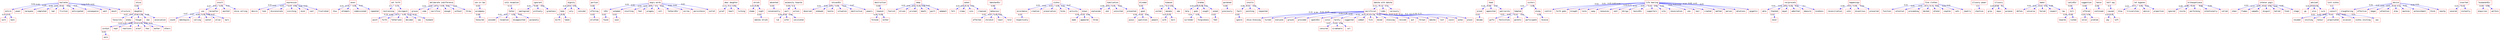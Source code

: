 strict digraph  {
	kailasha	 [color=red,
		fontname=courier,
		shape=box];
	entire	 [color=red,
		fontname=courier,
		shape=box];
	kailasha -> entire	 [color=blue,
		xlabel=0.02];
	power	 [color=red,
		fontname=courier,
		shape=box];
	kailasha -> power	 [color=blue,
		xlabel=0.02];
	narayana	 [color=red,
		fontname=courier,
		shape=box];
	kailasha -> narayana	 [color=blue,
		xlabel=0.09];
	completed	 [color=red,
		fontname=courier,
		shape=box];
	kailasha -> completed	 [color=blue,
		xlabel=0.02];
	had	 [color=red,
		fontname=courier,
		shape=box];
	kailasha -> had	 [color=blue,
		xlabel=0.02];
	friction	 [color=red,
		fontname=courier,
		shape=box];
	kailasha -> friction	 [color=blue,
		xlabel=0.02];
	anticipated	 [color=red,
		fontname=courier,
		shape=box];
	kailasha -> anticipated	 [color=blue,
		xlabel=0.02];
	consequence	 [color=red,
		fontname=courier,
		shape=box];
	kailasha -> consequence	 [color=blue,
		xlabel=0.01];
	went	 [color=red,
		fontname=courier,
		shape=box];
	kailasha -> went	 [color=blue,
		xlabel=0.02];
	mount	 [color=red,
		fontname=courier,
		shape=box];
	kailasha -> mount	 [color=blue,
		xlabel=0.01];
	structure	 [color=red,
		fontname=courier,
		shape=box];
	kailasha -> structure	 [color=blue,
		xlabel=0.02];
	work	 [color=red,
		fontname=courier,
		shape=box];
	entire -> work	 [color=blue,
		xlabel=0.01];
	back	 [color=red,
		fontname=courier,
		shape=box];
	entire -> back	 [color=blue,
		xlabel=0.01];
	shiva	 [color=red,
		fontname=courier,
		shape=box];
	daughter	 [color=red,
		fontname=courier,
		shape=box];
	shiva -> daughter	 [color=blue,
		xlabel=0.04];
	favourite	 [color=red,
		fontname=courier,
		shape=box];
	daughter -> favourite	 [color=blue,
		xlabel=0.07];
	enemy	 [color=red,
		fontname=courier,
		shape=box];
	daughter -> enemy	 [color=blue,
		xlabel=0.07];
	though	 [color=red,
		fontname=courier,
		shape=box];
	daughter -> though	 [color=blue,
		xlabel=0.06];
	due	 [color=red,
		fontname=courier,
		shape=box];
	daughter -> due	 [color=blue,
		xlabel=0.06];
	association	 [color=red,
		fontname=courier,
		shape=box];
	daughter -> association	 [color=blue,
		xlabel=0.08];
	cordial	 [color=red,
		fontname=courier,
		shape=box];
	though -> cordial	 [color=blue,
		xlabel=0.01];
	kept	 [color=red,
		fontname=courier,
		shape=box];
	though -> kept	 [color=blue,
		xlabel=0.01];
	reactions	 [color=red,
		fontname=courier,
		shape=box];
	though -> reactions	 [color=blue,
		xlabel=0.06];
	aloof	 [color=red,
		fontname=courier,
		shape=box];
	though -> aloof	 [color=blue,
		xlabel=0.01];
	fear	 [color=red,
		fontname=courier,
		shape=box];
	though -> fear	 [color=blue,
		xlabel=0.01];
	mother	 [color=red,
		fontname=courier,
		shape=box];
	though -> mother	 [color=blue,
		xlabel=0.02];
	others	 [color=red,
		fontname=courier,
		shape=box];
	though -> others	 [color=blue,
		xlabel=0.01];
	were	 [color=red,
		fontname=courier,
		shape=box];
	cordial -> were	 [color=blue,
		xlabel=0.01];
	insult	 [color=red,
		fontname=courier,
		shape=box];
	use	 [color=red,
		fontname=courier,
		shape=box];
	insult -> use	 [color=blue,
		xlabel=0.07];
	hereafter	 [color=red,
		fontname=courier,
		shape=box];
	insult -> hereafter	 [color=blue,
		xlabel=0.01];
	epithet	 [color=red,
		fontname=courier,
		shape=box];
	insult -> epithet	 [color=blue,
		xlabel=0.01];
	"shiva calling"	 [color=red,
		fontname=courier,
		shape=box];
	insult -> "shiva calling"	 [color=blue,
		xlabel=0.01];
	sound	 [color=red,
		fontname=courier,
		shape=box];
	use -> sound	 [color=blue,
		xlabel=0.07];
	dakshayini	 [color=red,
		fontname=courier,
		shape=box];
	use -> dakshayini	 [color=blue,
		xlabel=0.07];
	calling	 [color=red,
		fontname=courier,
		shape=box];
	use -> calling	 [color=blue,
		xlabel=0.06];
	cannot	 [color=red,
		fontname=courier,
		shape=box];
	use -> cannot	 [color=blue,
		xlabel=0.05];
	allow	 [color=red,
		fontname=courier,
		shape=box];
	use -> allow	 [color=blue,
		xlabel=0.09];
	ears	 [color=red,
		fontname=courier,
		shape=box];
	use -> ears	 [color=blue,
		xlabel=0.07];
	expression	 [color=red,
		fontname=courier,
		shape=box];
	desire	 [color=red,
		fontname=courier,
		shape=box];
	expression -> desire	 [color=blue,
		xlabel=0.01];
	look	 [color=red,
		fontname=courier,
		shape=box];
	expression -> look	 [color=blue,
		xlabel=0.01];
	disconsolate	 [color=red,
		fontname=courier,
		shape=box];
	expression -> disconsolate	 [color=blue,
		xlabel=0.01];
	scorching	 [color=red,
		fontname=courier,
		shape=box];
	expression -> scorching	 [color=blue,
		xlabel=0.07];
	mind	 [color=red,
		fontname=courier,
		shape=box];
	expression -> mind	 [color=blue,
		xlabel=0.01];
	cast	 [color=red,
		fontname=courier,
		shape=box];
	expression -> cast	 [color=blue,
		xlabel=0.01];
	frustrated	 [color=red,
		fontname=courier,
		shape=box];
	expression -> frustrated	 [color=blue,
		xlabel=0.02];
	sever	 [color=red,
		fontname=courier,
		shape=box];
	thus	 [color=red,
		fontname=courier,
		shape=box];
	sever -> thus	 [color=blue,
		xlabel=0.01];
	attempts	 [color=red,
		fontname=courier,
		shape=box];
	sever -> attempts	 [color=blue,
		xlabel=0.18];
	commissioned	 [color=red,
		fontname=courier,
		shape=box];
	sever -> commissioned	 [color=blue,
		xlabel=0.01];
	repeated	 [color=red,
		fontname=courier,
		shape=box];
	sever -> repeated	 [color=blue,
		xlabel=0.01];
	"set forth"	 [color=red,
		fontname=courier,
		shape=box];
	restraining	 [color=red,
		fontname=courier,
		shape=box];
	"set forth" -> restraining	 [color=blue,
		xlabel=0.1];
	disregard	 [color=red,
		fontname=courier,
		shape=box];
	"set forth" -> disregard	 [color=blue,
		xlabel=0.11];
	point	 [color=red,
		fontname=courier,
		shape=box];
	disregard -> point	 [color=blue,
		xlabel=0.14];
	forth	 [color=red,
		fontname=courier,
		shape=box];
	disregard -> forth	 [color=blue,
		xlabel=0.09];
	fatherland	 [color=red,
		fontname=courier,
		shape=box];
	disregard -> fatherland	 [color=blue,
		xlabel=0.15];
	decided	 [color=red,
		fontname=courier,
		shape=box];
	disregard -> decided	 [color=blue,
		xlabel=0.07];
	saw	 [color=red,
		fontname=courier,
		shape=box];
	disregard -> saw	 [color=blue,
		xlabel=0.14];
	husband	 [color=red,
		fontname=courier,
		shape=box];
	disregard -> husband	 [color=blue,
		xlabel=0.16];
	"deliberate indifference"	 [color=red,
		fontname=courier,
		shape=box];
	grouse	 [color=red,
		fontname=courier,
		shape=box];
	"deliberate indifference" -> grouse	 [color=blue,
		xlabel=0.01];
	come	 [color=red,
		fontname=courier,
		shape=box];
	"deliberate indifference" -> come	 [color=blue,
		xlabel=0.01];
	sacrifice	 [color=red,
		fontname=courier,
		shape=box];
	"deliberate indifference" -> sacrifice	 [color=blue,
		xlabel=0.12];
	enough	 [color=red,
		fontname=courier,
		shape=box];
	"deliberate indifference" -> enough	 [color=blue,
		xlabel=0.01];
	without	 [color=red,
		fontname=courier,
		shape=box];
	"deliberate indifference" -> without	 [color=blue,
		xlabel=0.01];
	threw	 [color=red,
		fontname=courier,
		shape=box];
	"deliberate indifference" -> threw	 [color=blue,
		xlabel=0.01];
	"son-in-law"	 [color=red,
		fontname=courier,
		shape=box];
	accompany	 [color=red,
		fontname=courier,
		shape=box];
	"son-in-law" -> accompany	 [color=blue,
		xlabel=0.05];
	honoured	 [color=red,
		fontname=courier,
		shape=box];
	accompany -> honoured	 [color=blue,
		xlabel=0.08];
	"cold reception"	 [color=red,
		fontname=courier,
		shape=box];
	father	 [color=red,
		fontname=courier,
		shape=box];
	"cold reception" -> father	 [color=blue,
		xlabel=0.11];
	avoided	 [color=red,
		fontname=courier,
		shape=box];
	father -> avoided	 [color=blue,
		xlabel=0.01];
	reception	 [color=red,
		fontname=courier,
		shape=box];
	father -> reception	 [color=blue,
		xlabel=0.01];
	disappointed	 [color=red,
		fontname=courier,
		shape=box];
	father -> disappointed	 [color=blue,
		xlabel=0.02];
	purposely	 [color=red,
		fontname=courier,
		shape=box];
	father -> purposely	 [color=blue,
		xlabel=0.01];
	ignorant	 [color=red,
		fontname=courier,
		shape=box];
	apologised	 [color=red,
		fontname=courier,
		shape=box];
	ignorant -> apologised	 [color=blue,
		xlabel=0.01];
	profusely	 [color=red,
		fontname=courier,
		shape=box];
	ignorant -> profusely	 [color=blue,
		xlabel=0.09];
	greatness	 [color=red,
		fontname=courier,
		shape=box];
	ignorant -> greatness	 [color=blue,
		xlabel=0.01];
	dignity	 [color=red,
		fontname=courier,
		shape=box];
	body	 [color=red,
		fontname=courier,
		shape=box];
	dignity -> body	 [color=blue,
		xlabel=0.05];
	wily	 [color=red,
		fontname=courier,
		shape=box];
	dignity -> wily	 [color=blue,
		xlabel=0.01];
	consider	 [color=red,
		fontname=courier,
		shape=box];
	dignity -> consider	 [color=blue,
		xlabel=0.01];
	birth	 [color=red,
		fontname=courier,
		shape=box];
	body -> birth	 [color=blue,
		xlabel=0.1];
	taken	 [color=red,
		fontname=courier,
		shape=box];
	body -> taken	 [color=blue,
		xlabel=0.05];
	portion	 [color=red,
		fontname=courier,
		shape=box];
	offering	 [color=red,
		fontname=courier,
		shape=box];
	portion -> offering	 [color=blue,
		xlabel=0.06];
	allotted	 [color=red,
		fontname=courier,
		shape=box];
	offering -> allotted	 [color=blue,
		xlabel=0.05];
	"angry words"	 [color=red,
		fontname=courier,
		shape=box];
	"'\x93i'"	 [color=red,
		fontname=courier,
		shape=box];
	"angry words" -> "'\x93i'"	 [color=blue,
		xlabel=0.01];
	ashamed	 [color=red,
		fontname=courier,
		shape=box];
	"angry words" -> ashamed	 [color=blue,
		xlabel=0.02];
	insulting	 [color=red,
		fontname=courier,
		shape=box];
	"angry words" -> insulting	 [color=blue,
		xlabel=0.01];
	feel	 [color=red,
		fontname=courier,
		shape=box];
	"angry words" -> feel	 [color=blue,
		xlabel=0.01];
	progeny	 [color=red,
		fontname=courier,
		shape=box];
	"angry words" -> progeny	 [color=blue,
		xlabel=0.01];
	call	 [color=red,
		fontname=courier,
		shape=box];
	"angry words" -> call	 [color=blue,
		xlabel=0.1];
	"'father\x92s'"	 [color=red,
		fontname=courier,
		shape=box];
	"angry words" -> "'father\x92s'"	 [color=blue,
		xlabel=0.01];
	sorrow	 [color=red,
		fontname=courier,
		shape=box];
	"angry words" -> sorrow	 [color=blue,
		xlabel=0.01];
	persistence	 [color=red,
		fontname=courier,
		shape=box];
	"angry words" -> persistence	 [color=blue,
		xlabel=0.01];
	outlet	 [color=red,
		fontname=courier,
		shape=box];
	"angry words" -> outlet	 [color=blue,
		xlabel=0.01];
	found	 [color=red,
		fontname=courier,
		shape=box];
	"'\x93i'" -> found	 [color=blue,
		xlabel=0.01];
	said	 [color=red,
		fontname=courier,
		shape=box];
	ashamed -> said	 [color=blue,
		xlabel=0.01];
	"dear daughter"	 [color=red,
		fontname=courier,
		shape=box];
	grief	 [color=red,
		fontname=courier,
		shape=box];
	"dear daughter" -> grief	 [color=blue,
		xlabel=0.13];
	heart	 [color=red,
		fontname=courier,
		shape=box];
	"dear daughter" -> heart	 [color=blue,
		xlabel=0.1];
	lurking	 [color=red,
		fontname=courier,
		shape=box];
	"dear daughter" -> lurking	 [color=blue,
		xlabel=0.03];
	shrunk	 [color=red,
		fontname=courier,
		shape=box];
	shame	 [color=red,
		fontname=courier,
		shape=box];
	shrunk -> shame	 [color=blue,
		xlabel=0.01];
	sight	 [color=red,
		fontname=courier,
		shape=box];
	shrunk -> sight	 [color=blue,
		xlabel=0.09];
	"daksha shrunk"	 [color=red,
		fontname=courier,
		shape=box];
	sight -> "daksha shrunk"	 [color=blue,
		xlabel=0.03];
	absented	 [color=red,
		fontname=courier,
		shape=box];
	conveniently	 [color=red,
		fontname=courier,
		shape=box];
	absented -> conveniently	 [color=blue,
		xlabel=0.05];
	"animosity towards"	 [color=red,
		fontname=courier,
		shape=box];
	part	 [color=red,
		fontname=courier,
		shape=box];
	"animosity towards" -> part	 [color=blue,
		xlabel=0.09];
	action	 [color=red,
		fontname=courier,
		shape=box];
	"animosity towards" -> action	 [color=blue,
		xlabel=0.1];
	rub	 [color=red,
		fontname=courier,
		shape=box];
	part -> rub	 [color=blue,
		xlabel=0.04];
	infer	 [color=red,
		fontname=courier,
		shape=box];
	part -> infer	 [color=blue,
		xlabel=0.04];
	calculated	 [color=red,
		fontname=courier,
		shape=box];
	part -> calculated	 [color=blue,
		xlabel=0.04];
	"'shiva\x92s'"	 [color=red,
		fontname=courier,
		shape=box];
	deserved	 [color=red,
		fontname=courier,
		shape=box];
	"'shiva\x92s'" -> deserved	 [color=blue,
		xlabel=0.01];
	endowed	 [color=red,
		fontname=courier,
		shape=box];
	"'shiva\x92s'" -> endowed	 [color=blue,
		xlabel=0.01];
	tackle	 [color=red,
		fontname=courier,
		shape=box];
	"'shiva\x92s'" -> tackle	 [color=blue,
		xlabel=0.01];
	situation	 [color=red,
		fontname=courier,
		shape=box];
	"'shiva\x92s'" -> situation	 [color=blue,
		xlabel=0.01];
	destructive	 [color=red,
		fontname=courier,
		shape=box];
	"'shiva\x92s'" -> destructive	 [color=blue,
		xlabel=0.01];
	powers	 [color=red,
		fontname=courier,
		shape=box];
	"'shiva\x92s'" -> powers	 [color=blue,
		xlabel=0.07];
	destruction	 [color=red,
		fontname=courier,
		shape=box];
	however	 [color=red,
		fontname=courier,
		shape=box];
	destruction -> however	 [color=blue,
		xlabel=0.06];
	foresee	 [color=red,
		fontname=courier,
		shape=box];
	however -> foresee	 [color=blue,
		xlabel=0.06];
	either	 [color=red,
		fontname=courier,
		shape=box];
	however -> either	 [color=blue,
		xlabel=0.04];
	deep	 [color=red,
		fontname=courier,
		shape=box];
	foolish	 [color=red,
		fontname=courier,
		shape=box];
	deep -> foolish	 [color=blue,
		xlabel=0.01];
	driven	 [color=red,
		fontname=courier,
		shape=box];
	deep -> driven	 [color=blue,
		xlabel=0.01];
	pricked	 [color=red,
		fontname=courier,
		shape=box];
	deep -> pricked	 [color=blue,
		xlabel=0.02];
	death	 [color=red,
		fontname=courier,
		shape=box];
	deep -> death	 [color=blue,
		xlabel=0.01];
	guilt	 [color=red,
		fontname=courier,
		shape=box];
	deep -> guilt	 [color=blue,
		xlabel=0.09];
	adamant	 [color=red,
		fontname=courier,
		shape=box];
	deep -> adamant	 [color=blue,
		xlabel=0.01];
	woken	 [color=red,
		fontname=courier,
		shape=box];
	felt	 [color=red,
		fontname=courier,
		shape=box];
	woken -> felt	 [color=blue,
		xlabel=0.01];
	sleep	 [color=red,
		fontname=courier,
		shape=box];
	woken -> sleep	 [color=blue,
		xlabel=0.02];
	sins	 [color=red,
		fontname=courier,
		shape=box];
	woken -> sins	 [color=blue,
		xlabel=0.12];
	cleansed	 [color=red,
		fontname=courier,
		shape=box];
	woken -> cleansed	 [color=blue,
		xlabel=0.02];
	"'daksha\x92s'"	 [color=red,
		fontname=courier,
		shape=box];
	behaviour	 [color=red,
		fontname=courier,
		shape=box];
	"'daksha\x92s'" -> behaviour	 [color=blue,
		xlabel=0.06];
	affected	 [color=red,
		fontname=courier,
		shape=box];
	behaviour -> affected	 [color=blue,
		xlabel=0.05];
	childish	 [color=red,
		fontname=courier,
		shape=box];
	behaviour -> childish	 [color=blue,
		xlabel=0.07];
	least	 [color=red,
		fontname=courier,
		shape=box];
	behaviour -> least	 [color=blue,
		xlabel=0.05];
	told	 [color=red,
		fontname=courier,
		shape=box];
	behaviour -> told	 [color=blue,
		xlabel=0.05];
	vishnu	 [color=red,
		fontname=courier,
		shape=box];
	accordance	 [color=red,
		fontname=courier,
		shape=box];
	vishnu -> accordance	 [color=blue,
		xlabel=0.01];
	creation	 [color=red,
		fontname=courier,
		shape=box];
	vishnu -> creation	 [color=blue,
		xlabel=0.01];
	preservation	 [color=red,
		fontname=courier,
		shape=box];
	vishnu -> preservation	 [color=blue,
		xlabel=0.01];
	forms	 [color=red,
		fontname=courier,
		shape=box];
	vishnu -> forms	 [color=blue,
		xlabel=0.01];
	activity	 [color=red,
		fontname=courier,
		shape=box];
	vishnu -> activity	 [color=blue,
		xlabel=0.01];
	known	 [color=red,
		fontname=courier,
		shape=box];
	vishnu -> known	 [color=blue,
		xlabel=0.07];
	respectively	 [color=red,
		fontname=courier,
		shape=box];
	accordance -> respectively	 [color=blue,
		xlabel=0.01];
	made	 [color=red,
		fontname=courier,
		shape=box];
	known -> made	 [color=blue,
		xlabel=0.04];
	appeared	 [color=red,
		fontname=courier,
		shape=box];
	known -> appeared	 [color=blue,
		xlabel=0.05];
	three	 [color=red,
		fontname=courier,
		shape=box];
	known -> three	 [color=blue,
		xlabel=0.04];
	humiliation	 [color=red,
		fontname=courier,
		shape=box];
	explained	 [color=red,
		fontname=courier,
		shape=box];
	humiliation -> explained	 [color=blue,
		xlabel=0.09];
	end	 [color=red,
		fontname=courier,
		shape=box];
	humiliation -> end	 [color=blue,
		xlabel=0.01];
	uninvited	 [color=red,
		fontname=courier,
		shape=box];
	humiliation -> uninvited	 [color=blue,
		xlabel=0.01];
	presented	 [color=red,
		fontname=courier,
		shape=box];
	humiliation -> presented	 [color=blue,
		xlabel=0.01];
	blinded	 [color=red,
		fontname=courier,
		shape=box];
	good	 [color=red,
		fontname=courier,
		shape=box];
	blinded -> good	 [color=blue,
		xlabel=0.05];
	pious	 [color=red,
		fontname=courier,
		shape=box];
	good -> pious	 [color=blue,
		xlabel=0.04];
	qualities	 [color=red,
		fontname=courier,
		shape=box];
	good -> qualities	 [color=blue,
		xlabel=0.05];
	people	 [color=red,
		fontname=courier,
		shape=box];
	good -> people	 [color=blue,
		xlabel=0.03];
	himavan	 [color=red,
		fontname=courier,
		shape=box];
	united	 [color=red,
		fontname=courier,
		shape=box];
	himavan -> united	 [color=blue,
		xlabel=0.01];
	menaka	 [color=red,
		fontname=courier,
		shape=box];
	himavan -> menaka	 [color=blue,
		xlabel=0.1];
	uma	 [color=red,
		fontname=courier,
		shape=box];
	himavan -> uma	 [color=blue,
		xlabel=0.02];
	wife	 [color=red,
		fontname=courier,
		shape=box];
	menaka -> wife	 [color=blue,
		xlabel=0.01];
	born	 [color=red,
		fontname=courier,
		shape=box];
	menaka -> born	 [color=blue,
		xlabel=0.03];
	brahma	 [color=red,
		fontname=courier,
		shape=box];
	help	 [color=red,
		fontname=courier,
		shape=box];
	brahma -> help	 [color=blue,
		xlabel=0.05];
	gods	 [color=red,
		fontname=courier,
		shape=box];
	brahma -> gods	 [color=blue,
		xlabel=0.09];
	sought	 [color=red,
		fontname=courier,
		shape=box];
	brahma -> sought	 [color=blue,
		xlabel=0.08];
	asked	 [color=red,
		fontname=courier,
		shape=box];
	brahma -> asked	 [color=blue,
		xlabel=0.01];
	surrender	 [color=red,
		fontname=courier,
		shape=box];
	gods -> surrender	 [color=blue,
		xlabel=0.01];
	forgiveness	 [color=red,
		fontname=courier,
		shape=box];
	gods -> forgiveness	 [color=blue,
		xlabel=0.01];
	feet	 [color=red,
		fontname=courier,
		shape=box];
	asked -> feet	 [color=blue,
		xlabel=0.03];
	pardoned	 [color=red,
		fontname=courier,
		shape=box];
	graciously	 [color=red,
		fontname=courier,
		shape=box];
	pardoned -> graciously	 [color=blue,
		xlabel=0.06];
	insults	 [color=red,
		fontname=courier,
		shape=box];
	fault	 [color=red,
		fontname=courier,
		shape=box];
	insults -> fault	 [color=blue,
		xlabel=0.08];
	pointing	 [color=red,
		fontname=courier,
		shape=box];
	insults -> pointing	 [color=blue,
		xlabel=0.01];
	requested	 [color=red,
		fontname=courier,
		shape=box];
	insults -> requested	 [color=blue,
		xlabel=0.01];
	ignore	 [color=red,
		fontname=courier,
		shape=box];
	fault -> ignore	 [color=blue,
		xlabel=0.05];
	"daksha with daksha"	 [color=red,
		fontname=courier,
		shape=box];
	sacrificial	 [color=red,
		fontname=courier,
		shape=box];
	"daksha with daksha" -> sacrificial	 [color=blue,
		xlabel=0.13];
	limbs	 [color=red,
		fontname=courier,
		shape=box];
	"daksha with daksha" -> limbs	 [color=blue,
		xlabel=0.12];
	variously	 [color=red,
		fontname=courier,
		shape=box];
	"daksha with daksha" -> variously	 [color=blue,
		xlabel=0.11];
	"shiva blessing"	 [color=red,
		fontname=courier,
		shape=box];
	sacrificial -> "shiva blessing"	 [color=blue,
		xlabel=0.31];
	turned	 [color=red,
		fontname=courier,
		shape=box];
	sacrificial -> turned	 [color=blue,
		xlabel=0.36];
	everyone	 [color=red,
		fontname=courier,
		shape=box];
	sacrificial -> everyone	 [color=blue,
		xlabel=0.31];
	ground	 [color=red,
		fontname=courier,
		shape=box];
	sacrificial -> ground	 [color=blue,
		xlabel=0.19];
	provided	 [color=red,
		fontname=courier,
		shape=box];
	sacrificial -> provided	 [color=blue,
		xlabel=0.13];
	"'goat\x92s'"	 [color=red,
		fontname=courier,
		shape=box];
	sacrificial -> "'goat\x92s'"	 [color=blue,
		xlabel=0.09];
	since	 [color=red,
		fontname=courier,
		shape=box];
	sacrificial -> since	 [color=blue,
		xlabel=0.36];
	hardly	 [color=red,
		fontname=courier,
		shape=box];
	sacrificial -> hardly	 [color=blue,
		xlabel=0.02];
	suggested	 [color=red,
		fontname=courier,
		shape=box];
	sacrificial -> suggested	 [color=blue,
		xlabel=0.19];
	combat	 [color=red,
		fontname=courier,
		shape=box];
	sacrificial -> combat	 [color=blue,
		xlabel=0.23];
	fire	 [color=red,
		fontname=courier,
		shape=box];
	sacrificial -> fire	 [color=blue,
		xlabel=0.23];
	moved	 [color=red,
		fontname=courier,
		shape=box];
	sacrificial -> moved	 [color=blue,
		xlabel=0.24];
	blessing	 [color=red,
		fontname=courier,
		shape=box];
	sacrificial -> blessing	 [color=blue,
		xlabel=0.15];
	revived	 [color=red,
		fontname=courier,
		shape=box];
	sacrificial -> revived	 [color=blue,
		xlabel=0.17];
	put	 [color=red,
		fontname=courier,
		shape=box];
	sacrificial -> put	 [color=blue,
		xlabel=0.21];
	thrown	 [color=red,
		fontname=courier,
		shape=box];
	sacrificial -> thrown	 [color=blue,
		xlabel=0.25];
	daksha	 [color=red,
		fontname=courier,
		shape=box];
	sacrificial -> daksha	 [color=blue,
		xlabel=0.12];
	lost	 [color=red,
		fontname=courier,
		shape=box];
	sacrificial -> lost	 [color=blue,
		xlabel=0.2];
	could	 [color=red,
		fontname=courier,
		shape=box];
	sacrificial -> could	 [color=blue,
		xlabel=0.3];
	ashes	 [color=red,
		fontname=courier,
		shape=box];
	sacrificial -> ashes	 [color=blue,
		xlabel=0.36];
	place	 [color=red,
		fontname=courier,
		shape=box];
	sacrificial -> place	 [color=blue,
		xlabel=0.15];
	censured	 [color=red,
		fontname=courier,
		shape=box];
	hardly -> censured	 [color=blue,
		xlabel=0.07];
	virabhadra	 [color=red,
		fontname=courier,
		shape=box];
	hardly -> virabhadra	 [color=blue,
		xlabel=0.03];
	act	 [color=red,
		fontname=courier,
		shape=box];
	hardly -> act	 [color=blue,
		xlabel=0.06];
	head	 [color=red,
		fontname=courier,
		shape=box];
	proud	 [color=red,
		fontname=courier,
		shape=box];
	head -> proud	 [color=blue,
		xlabel=0.26];
	appointed	 [color=red,
		fontname=courier,
		shape=box];
	head -> appointed	 [color=blue,
		xlabel=0.06];
	patriarchs	 [color=red,
		fontname=courier,
		shape=box];
	head -> patriarchs	 [color=blue,
		xlabel=0.07];
	became	 [color=red,
		fontname=courier,
		shape=box];
	proud -> became	 [color=blue,
		xlabel=0.01];
	sisters	 [color=red,
		fontname=courier,
		shape=box];
	tempted	 [color=red,
		fontname=courier,
		shape=box];
	sisters -> tempted	 [color=blue,
		xlabel=0.01];
	along	 [color=red,
		fontname=courier,
		shape=box];
	sisters -> along	 [color=blue,
		xlabel=0.04];
	gifts	 [color=red,
		fontname=courier,
		shape=box];
	tempted -> gifts	 [color=blue,
		xlabel=0.01];
	festivities	 [color=red,
		fontname=courier,
		shape=box];
	tempted -> festivities	 [color=blue,
		xlabel=0.01];
	parents	 [color=red,
		fontname=courier,
		shape=box];
	tempted -> parents	 [color=blue,
		xlabel=0.01];
	participate	 [color=red,
		fontname=courier,
		shape=box];
	tempted -> participate	 [color=blue,
		xlabel=0.01];
	receive	 [color=red,
		fontname=courier,
		shape=box];
	along -> receive	 [color=blue,
		xlabel=0.03];
	"life hearing"	 [color=red,
		fontname=courier,
		shape=box];
	control	 [color=red,
		fontname=courier,
		shape=box];
	"life hearing" -> control	 [color=blue,
		xlabel=0.02];
	"forth gods"	 [color=red,
		fontname=courier,
		shape=box];
	"life hearing" -> "forth gods"	 [color=blue,
		xlabel=0.01];
	brought	 [color=red,
		fontname=courier,
		shape=box];
	"life hearing" -> brought	 [color=blue,
		xlabel=0.05];
	locks	 [color=red,
		fontname=courier,
		shape=box];
	"life hearing" -> locks	 [color=blue,
		xlabel=0.02];
	away	 [color=red,
		fontname=courier,
		shape=box];
	"life hearing" -> away	 [color=blue,
		xlabel=0.01];
	renounces	 [color=red,
		fontname=courier,
		shape=box];
	"life hearing" -> renounces	 [color=blue,
		xlabel=0.02];
	sent	 [color=red,
		fontname=courier,
		shape=box];
	"life hearing" -> sent	 [color=blue,
		xlabel=0.11];
	bhrigu	 [color=red,
		fontname=courier,
		shape=box];
	"life hearing" -> bhrigu	 [color=blue,
		xlabel=0.12];
	"'muni\x92s'"	 [color=red,
		fontname=courier,
		shape=box];
	"life hearing" -> "'muni\x92s'"	 [color=blue,
		xlabel=0.01];
	supporters	 [color=red,
		fontname=courier,
		shape=box];
	"life hearing" -> supporters	 [color=blue,
		xlabel=0.01];
	site	 [color=red,
		fontname=courier,
		shape=box];
	"life hearing" -> site	 [color=blue,
		xlabel=0.02];
	renunciation	 [color=red,
		fontname=courier,
		shape=box];
	"life hearing" -> renunciation	 [color=blue,
		xlabel=0.02];
	one	 [color=red,
		fontname=courier,
		shape=box];
	"life hearing" -> one	 [color=blue,
		xlabel=0.01];
	hair	 [color=red,
		fontname=courier,
		shape=box];
	"life hearing" -> hair	 [color=blue,
		xlabel=0.03];
	created	 [color=red,
		fontname=courier,
		shape=box];
	"life hearing" -> created	 [color=blue,
		xlabel=0.02];
	matted	 [color=red,
		fontname=courier,
		shape=box];
	"life hearing" -> matted	 [color=blue,
		xlabel=0.03];
	person	 [color=red,
		fontname=courier,
		shape=box];
	"life hearing" -> person	 [color=blue,
		xlabel=0.03];
	oblations	 [color=red,
		fontname=courier,
		shape=box];
	"life hearing" -> oblations	 [color=blue,
		xlabel=0.05];
	gigantic	 [color=red,
		fontname=courier,
		shape=box];
	"life hearing" -> gigantic	 [color=blue,
		xlabel=0.01];
	reciprocate	 [color=red,
		fontname=courier,
		shape=box];
	able	 [color=red,
		fontname=courier,
		shape=box];
	reciprocate -> able	 [color=blue,
		xlabel=0.01];
	thanked	 [color=red,
		fontname=courier,
		shape=box];
	reciprocate -> thanked	 [color=blue,
		xlabel=0.02];
	equal	 [color=red,
		fontname=courier,
		shape=box];
	reciprocate -> equal	 [color=blue,
		xlabel=0.02];
	admitted	 [color=red,
		fontname=courier,
		shape=box];
	reciprocate -> admitted	 [color=blue,
		xlabel=0.02];
	measure	 [color=red,
		fontname=courier,
		shape=box];
	reciprocate -> measure	 [color=blue,
		xlabel=0.01];
	kindness	 [color=red,
		fontname=courier,
		shape=box];
	reciprocate -> kindness	 [color=blue,
		xlabel=0.1];
	never	 [color=red,
		fontname=courier,
		shape=box];
	thanked -> never	 [color=blue,
		xlabel=0.01];
	happenings	 [color=red,
		fontname=courier,
		shape=box];
	reconciliation	 [color=red,
		fontname=courier,
		shape=box];
	happenings -> reconciliation	 [color=blue,
		xlabel=0.09];
	calm	 [color=red,
		fontname=courier,
		shape=box];
	happenings -> calm	 [color=blue,
		xlabel=0.01];
	disastrous	 [color=red,
		fontname=courier,
		shape=box];
	happenings -> disastrous	 [color=blue,
		xlabel=0.01];
	prevailed	 [color=red,
		fontname=courier,
		shape=box];
	happenings -> prevailed	 [color=blue,
		xlabel=0.02];
	"fine clothes"	 [color=red,
		fontname=courier,
		shape=box];
	function	 [color=red,
		fontname=courier,
		shape=box];
	"fine clothes" -> function	 [color=blue,
		xlabel=0.01];
	celestial	 [color=red,
		fontname=courier,
		shape=box];
	"fine clothes" -> celestial	 [color=blue,
		xlabel=0.01];
	proceeding	 [color=red,
		fontname=courier,
		shape=box];
	"fine clothes" -> proceeding	 [color=blue,
		xlabel=0.01];
	decked	 [color=red,
		fontname=courier,
		shape=box];
	"fine clothes" -> decked	 [color=blue,
		xlabel=0.11];
	attend	 [color=red,
		fontname=courier,
		shape=box];
	"fine clothes" -> attend	 [color=blue,
		xlabel=0.11];
	couples	 [color=red,
		fontname=courier,
		shape=box];
	"fine clothes" -> couples	 [color=blue,
		xlabel=0.01];
	sati	 [color=red,
		fontname=courier,
		shape=box];
	"fine clothes" -> sati	 [color=blue,
		xlabel=0.01];
	jewelry	 [color=red,
		fontname=courier,
		shape=box];
	"fine clothes" -> jewelry	 [color=blue,
		xlabel=0.01];
	"illusory power"	 [color=red,
		fontname=courier,
		shape=box];
	chastise	 [color=red,
		fontname=courier,
		shape=box];
	"illusory power" -> chastise	 [color=blue,
		xlabel=0.1];
	illusory	 [color=red,
		fontname=courier,
		shape=box];
	grip	 [color=red,
		fontname=courier,
		shape=box];
	illusory -> grip	 [color=blue,
		xlabel=0.09];
	maya	 [color=red,
		fontname=courier,
		shape=box];
	illusory -> maya	 [color=blue,
		xlabel=0.08];
	purpose	 [color=red,
		fontname=courier,
		shape=box];
	illusory -> purpose	 [color=blue,
		xlabel=0.1];
	maker	 [color=red,
		fontname=courier,
		shape=box];
	defies	 [color=red,
		fontname=courier,
		shape=box];
	maker -> defies	 [color=blue,
		xlabel=0.01];
	universe	 [color=red,
		fontname=courier,
		shape=box];
	maker -> universe	 [color=blue,
		xlabel=0.01];
	failed	 [color=red,
		fontname=courier,
		shape=box];
	maker -> failed	 [color=blue,
		xlabel=0.01];
	respect	 [color=red,
		fontname=courier,
		shape=box];
	maker -> respect	 [color=blue,
		xlabel=0.01];
	law	 [color=red,
		fontname=courier,
		shape=box];
	maker -> law	 [color=blue,
		xlabel=0.08];
	"'sati\x92s'"	 [color=red,
		fontname=courier,
		shape=box];
	kill	 [color=red,
		fontname=courier,
		shape=box];
	"'sati\x92s'" -> kill	 [color=blue,
		xlabel=0.04];
	towards	 [color=red,
		fontname=courier,
		shape=box];
	kill -> towards	 [color=blue,
		xlabel=0.08];
	rushed	 [color=red,
		fontname=courier,
		shape=box];
	kill -> rushed	 [color=blue,
		xlabel=0.09];
	suggestion	 [color=red,
		fontname=courier,
		shape=box];
	offered	 [color=red,
		fontname=courier,
		shape=box];
	suggestion -> offered	 [color=blue,
		xlabel=0.04];
	solve	 [color=red,
		fontname=courier,
		shape=box];
	offered -> solve	 [color=blue,
		xlabel=0.05];
	problem	 [color=red,
		fontname=courier,
		shape=box];
	offered -> problem	 [color=blue,
		xlabel=0.04];
	hence	 [color=red,
		fontname=courier,
		shape=box];
	continued	 [color=red,
		fontname=courier,
		shape=box];
	hence -> continued	 [color=blue,
		xlabel=0.04];
	"half way"	 [color=red,
		fontname=courier,
		shape=box];
	caused	 [color=red,
		fontname=courier,
		shape=box];
	"half way" -> caused	 [color=blue,
		xlabel=0.1];
	way	 [color=red,
		fontname=courier,
		shape=box];
	caused -> way	 [color=blue,
		xlabel=0.01];
	left	 [color=red,
		fontname=courier,
		shape=box];
	caused -> left	 [color=blue,
		xlabel=0.01];
	"let bygones"	 [color=red,
		fontname=courier,
		shape=box];
	blow	 [color=red,
		fontname=courier,
		shape=box];
	"let bygones" -> blow	 [color=blue,
		xlabel=0.01];
	trivialities	 [color=red,
		fontname=courier,
		shape=box];
	"let bygones" -> trivialities	 [color=blue,
		xlabel=0.11];
	advice	 [color=red,
		fontname=courier,
		shape=box];
	"let bygones" -> advice	 [color=blue,
		xlabel=0.01];
	proportion	 [color=red,
		fontname=courier,
		shape=box];
	"let bygones" -> proportion	 [color=blue,
		xlabel=0.01];
	brihaspatisava	 [color=red,
		fontname=courier,
		shape=box];
	ignored	 [color=red,
		fontname=courier,
		shape=box];
	brihaspatisava -> ignored	 [color=blue,
		xlabel=0.09];
	invite	 [color=red,
		fontname=courier,
		shape=box];
	brihaspatisava -> invite	 [color=blue,
		xlabel=0.08];
	performing	 [color=red,
		fontname=courier,
		shape=box];
	brihaspatisava -> performing	 [color=blue,
		xlabel=0.05];
	intentionally	 [color=red,
		fontname=courier,
		shape=box];
	brihaspatisava -> intentionally	 [color=blue,
		xlabel=0.08];
	called	 [color=red,
		fontname=courier,
		shape=box];
	brihaspatisava -> called	 [color=blue,
		xlabel=0.04];
	"intense yogic"	 [color=red,
		fontname=courier,
		shape=box];
	sheer	 [color=red,
		fontname=courier,
		shape=box];
	"intense yogic" -> sheer	 [color=blue,
		xlabel=0.03];
	flames	 [color=red,
		fontname=courier,
		shape=box];
	"intense yogic" -> flames	 [color=blue,
		xlabel=0.13];
	samadhi	 [color=red,
		fontname=courier,
		shape=box];
	"intense yogic" -> samadhi	 [color=blue,
		xlabel=0.01];
	disgust	 [color=red,
		fontname=courier,
		shape=box];
	"intense yogic" -> disgust	 [color=blue,
		xlabel=0.02];
	hatred	 [color=red,
		fontname=courier,
		shape=box];
	"intense yogic" -> hatred	 [color=blue,
		xlabel=0.02];
	final	 [color=red,
		fontname=courier,
		shape=box];
	"intense yogic" -> final	 [color=blue,
		xlabel=0.02];
	stage	 [color=red,
		fontname=courier,
		shape=box];
	"intense yogic" -> stage	 [color=blue,
		xlabel=0.04];
	advised	 [color=red,
		fontname=courier,
		shape=box];
	go	 [color=red,
		fontname=courier,
		shape=box];
	advised -> go	 [color=blue,
		xlabel=0.02];
	also	 [color=red,
		fontname=courier,
		shape=box];
	advised -> also	 [color=blue,
		xlabel=0.03];
	sure	 [color=red,
		fontname=courier,
		shape=box];
	advised -> sure	 [color=blue,
		xlabel=0.02];
	"lord vishnu"	 [color=red,
		fontname=courier,
		shape=box];
	consort	 [color=red,
		fontname=courier,
		shape=box];
	"lord vishnu" -> consort	 [color=blue,
		xlabel=0.1];
	resumed	 [color=red,
		fontname=courier,
		shape=box];
	consort -> resumed	 [color=blue,
		xlabel=0.03];
	inviting	 [color=red,
		fontname=courier,
		shape=box];
	consort -> inviting	 [color=blue,
		xlabel=0.02];
	honour	 [color=red,
		fontname=courier,
		shape=box];
	consort -> honour	 [color=blue,
		xlabel=0.02];
	propitiated	 [color=red,
		fontname=courier,
		shape=box];
	consort -> propitiated	 [color=blue,
		xlabel=0.01];
	occasion	 [color=red,
		fontname=courier,
		shape=box];
	consort -> occasion	 [color=blue,
		xlabel=0.01];
	"vishnu inviting"	 [color=red,
		fontname=courier,
		shape=box];
	consort -> "vishnu inviting"	 [color=blue,
		xlabel=0.01];
	was	 [color=red,
		fontname=courier,
		shape=box];
	consort -> was	 [color=blue,
		xlabel=0.01];
	device	 [color=red,
		fontname=courier,
		shape=box];
	slaughtering	 [color=red,
		fontname=courier,
		shape=box];
	device -> slaughtering	 [color=blue,
		xlabel=0.02];
	effective	 [color=red,
		fontname=courier,
		shape=box];
	device -> effective	 [color=blue,
		xlabel=0.01];
	began	 [color=red,
		fontname=courier,
		shape=box];
	device -> began	 [color=blue,
		xlabel=0.01];
	attention	 [color=red,
		fontname=courier,
		shape=box];
	device -> attention	 [color=blue,
		xlabel=0.01];
	drew	 [color=red,
		fontname=courier,
		shape=box];
	device -> drew	 [color=blue,
		xlabel=0.03];
	machine	 [color=red,
		fontname=courier,
		shape=box];
	device -> machine	 [color=blue,
		xlabel=0.12];
	astonishment	 [color=red,
		fontname=courier,
		shape=box];
	device -> astonishment	 [color=blue,
		xlabel=0.02];
	think	 [color=red,
		fontname=courier,
		shape=box];
	device -> think	 [color=blue,
		xlabel=0.02];
	nearby	 [color=red,
		fontname=courier,
		shape=box];
	device -> nearby	 [color=blue,
		xlabel=0.01];
	inserted	 [color=red,
		fontname=courier,
		shape=box];
	severed	 [color=red,
		fontname=courier,
		shape=box];
	inserted -> severed	 [color=blue,
		xlabel=0.03];
	instantly	 [color=red,
		fontname=courier,
		shape=box];
	inserted -> instantly	 [color=blue,
		xlabel=0.03];
	"'husband\x92s'"	 [color=red,
		fontname=courier,
		shape=box];
	enquiries	 [color=red,
		fontname=courier,
		shape=box];
	"'husband\x92s'" -> enquiries	 [color=blue,
		xlabel=0.09];
	welfare	 [color=red,
		fontname=courier,
		shape=box];
	"'husband\x92s'" -> welfare	 [color=blue,
		xlabel=0.09];
}
